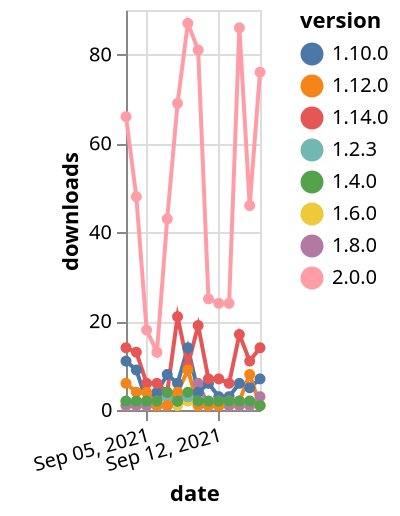 {"$schema": "https://vega.github.io/schema/vega-lite/v5.json", "description": "A simple bar chart with embedded data.", "data": {"values": [{"date": "2021-09-03", "total": 467, "delta": 1, "version": "1.6.0"}, {"date": "2021-09-04", "total": 468, "delta": 1, "version": "1.6.0"}, {"date": "2021-09-05", "total": 469, "delta": 1, "version": "1.6.0"}, {"date": "2021-09-06", "total": 470, "delta": 1, "version": "1.6.0"}, {"date": "2021-09-07", "total": 471, "delta": 1, "version": "1.6.0"}, {"date": "2021-09-08", "total": 472, "delta": 1, "version": "1.6.0"}, {"date": "2021-09-09", "total": 474, "delta": 2, "version": "1.6.0"}, {"date": "2021-09-10", "total": 475, "delta": 1, "version": "1.6.0"}, {"date": "2021-09-11", "total": 476, "delta": 1, "version": "1.6.0"}, {"date": "2021-09-12", "total": 477, "delta": 1, "version": "1.6.0"}, {"date": "2021-09-13", "total": 478, "delta": 1, "version": "1.6.0"}, {"date": "2021-09-14", "total": 479, "delta": 1, "version": "1.6.0"}, {"date": "2021-09-15", "total": 480, "delta": 1, "version": "1.6.0"}, {"date": "2021-09-16", "total": 481, "delta": 1, "version": "1.6.0"}, {"date": "2021-09-03", "total": 2541, "delta": 1, "version": "1.8.0"}, {"date": "2021-09-04", "total": 2542, "delta": 1, "version": "1.8.0"}, {"date": "2021-09-05", "total": 2543, "delta": 1, "version": "1.8.0"}, {"date": "2021-09-06", "total": 2544, "delta": 1, "version": "1.8.0"}, {"date": "2021-09-07", "total": 2545, "delta": 1, "version": "1.8.0"}, {"date": "2021-09-08", "total": 2547, "delta": 2, "version": "1.8.0"}, {"date": "2021-09-09", "total": 2550, "delta": 3, "version": "1.8.0"}, {"date": "2021-09-10", "total": 2556, "delta": 6, "version": "1.8.0"}, {"date": "2021-09-11", "total": 2557, "delta": 1, "version": "1.8.0"}, {"date": "2021-09-12", "total": 2558, "delta": 1, "version": "1.8.0"}, {"date": "2021-09-13", "total": 2559, "delta": 1, "version": "1.8.0"}, {"date": "2021-09-14", "total": 2560, "delta": 1, "version": "1.8.0"}, {"date": "2021-09-15", "total": 2561, "delta": 1, "version": "1.8.0"}, {"date": "2021-09-16", "total": 2564, "delta": 3, "version": "1.8.0"}, {"date": "2021-09-03", "total": 9308, "delta": 11, "version": "1.10.0"}, {"date": "2021-09-04", "total": 9317, "delta": 9, "version": "1.10.0"}, {"date": "2021-09-05", "total": 9319, "delta": 2, "version": "1.10.0"}, {"date": "2021-09-06", "total": 9323, "delta": 4, "version": "1.10.0"}, {"date": "2021-09-07", "total": 9331, "delta": 8, "version": "1.10.0"}, {"date": "2021-09-08", "total": 9337, "delta": 6, "version": "1.10.0"}, {"date": "2021-09-09", "total": 9351, "delta": 14, "version": "1.10.0"}, {"date": "2021-09-10", "total": 9355, "delta": 4, "version": "1.10.0"}, {"date": "2021-09-11", "total": 9361, "delta": 6, "version": "1.10.0"}, {"date": "2021-09-12", "total": 9364, "delta": 3, "version": "1.10.0"}, {"date": "2021-09-13", "total": 9367, "delta": 3, "version": "1.10.0"}, {"date": "2021-09-14", "total": 9373, "delta": 6, "version": "1.10.0"}, {"date": "2021-09-15", "total": 9378, "delta": 5, "version": "1.10.0"}, {"date": "2021-09-16", "total": 9385, "delta": 7, "version": "1.10.0"}, {"date": "2021-09-03", "total": 2394, "delta": 2, "version": "1.2.3"}, {"date": "2021-09-04", "total": 2396, "delta": 2, "version": "1.2.3"}, {"date": "2021-09-05", "total": 2398, "delta": 2, "version": "1.2.3"}, {"date": "2021-09-06", "total": 2400, "delta": 2, "version": "1.2.3"}, {"date": "2021-09-07", "total": 2403, "delta": 3, "version": "1.2.3"}, {"date": "2021-09-08", "total": 2405, "delta": 2, "version": "1.2.3"}, {"date": "2021-09-09", "total": 2408, "delta": 3, "version": "1.2.3"}, {"date": "2021-09-10", "total": 2410, "delta": 2, "version": "1.2.3"}, {"date": "2021-09-11", "total": 2412, "delta": 2, "version": "1.2.3"}, {"date": "2021-09-12", "total": 2414, "delta": 2, "version": "1.2.3"}, {"date": "2021-09-13", "total": 2416, "delta": 2, "version": "1.2.3"}, {"date": "2021-09-14", "total": 2418, "delta": 2, "version": "1.2.3"}, {"date": "2021-09-15", "total": 2420, "delta": 2, "version": "1.2.3"}, {"date": "2021-09-16", "total": 2421, "delta": 1, "version": "1.2.3"}, {"date": "2021-09-03", "total": 2610, "delta": 66, "version": "2.0.0"}, {"date": "2021-09-04", "total": 2658, "delta": 48, "version": "2.0.0"}, {"date": "2021-09-05", "total": 2676, "delta": 18, "version": "2.0.0"}, {"date": "2021-09-06", "total": 2689, "delta": 13, "version": "2.0.0"}, {"date": "2021-09-07", "total": 2732, "delta": 43, "version": "2.0.0"}, {"date": "2021-09-08", "total": 2801, "delta": 69, "version": "2.0.0"}, {"date": "2021-09-09", "total": 2888, "delta": 87, "version": "2.0.0"}, {"date": "2021-09-10", "total": 2969, "delta": 81, "version": "2.0.0"}, {"date": "2021-09-11", "total": 2994, "delta": 25, "version": "2.0.0"}, {"date": "2021-09-12", "total": 3018, "delta": 24, "version": "2.0.0"}, {"date": "2021-09-13", "total": 3042, "delta": 24, "version": "2.0.0"}, {"date": "2021-09-14", "total": 3128, "delta": 86, "version": "2.0.0"}, {"date": "2021-09-15", "total": 3174, "delta": 46, "version": "2.0.0"}, {"date": "2021-09-16", "total": 3250, "delta": 76, "version": "2.0.0"}, {"date": "2021-09-03", "total": 8129, "delta": 14, "version": "1.14.0"}, {"date": "2021-09-04", "total": 8142, "delta": 13, "version": "1.14.0"}, {"date": "2021-09-05", "total": 8148, "delta": 6, "version": "1.14.0"}, {"date": "2021-09-06", "total": 8154, "delta": 6, "version": "1.14.0"}, {"date": "2021-09-07", "total": 8158, "delta": 4, "version": "1.14.0"}, {"date": "2021-09-08", "total": 8179, "delta": 21, "version": "1.14.0"}, {"date": "2021-09-09", "total": 8189, "delta": 10, "version": "1.14.0"}, {"date": "2021-09-10", "total": 8208, "delta": 19, "version": "1.14.0"}, {"date": "2021-09-11", "total": 8215, "delta": 7, "version": "1.14.0"}, {"date": "2021-09-12", "total": 8222, "delta": 7, "version": "1.14.0"}, {"date": "2021-09-13", "total": 8228, "delta": 6, "version": "1.14.0"}, {"date": "2021-09-14", "total": 8245, "delta": 17, "version": "1.14.0"}, {"date": "2021-09-15", "total": 8256, "delta": 11, "version": "1.14.0"}, {"date": "2021-09-16", "total": 8270, "delta": 14, "version": "1.14.0"}, {"date": "2021-09-03", "total": 7208, "delta": 6, "version": "1.12.0"}, {"date": "2021-09-04", "total": 7212, "delta": 4, "version": "1.12.0"}, {"date": "2021-09-05", "total": 7216, "delta": 4, "version": "1.12.0"}, {"date": "2021-09-06", "total": 7217, "delta": 1, "version": "1.12.0"}, {"date": "2021-09-07", "total": 7218, "delta": 1, "version": "1.12.0"}, {"date": "2021-09-08", "total": 7222, "delta": 4, "version": "1.12.0"}, {"date": "2021-09-09", "total": 7231, "delta": 9, "version": "1.12.0"}, {"date": "2021-09-10", "total": 7232, "delta": 1, "version": "1.12.0"}, {"date": "2021-09-11", "total": 7233, "delta": 1, "version": "1.12.0"}, {"date": "2021-09-12", "total": 7234, "delta": 1, "version": "1.12.0"}, {"date": "2021-09-13", "total": 7236, "delta": 2, "version": "1.12.0"}, {"date": "2021-09-14", "total": 7238, "delta": 2, "version": "1.12.0"}, {"date": "2021-09-15", "total": 7246, "delta": 8, "version": "1.12.0"}, {"date": "2021-09-16", "total": 7247, "delta": 1, "version": "1.12.0"}, {"date": "2021-09-03", "total": 2620, "delta": 2, "version": "1.4.0"}, {"date": "2021-09-04", "total": 2622, "delta": 2, "version": "1.4.0"}, {"date": "2021-09-05", "total": 2624, "delta": 2, "version": "1.4.0"}, {"date": "2021-09-06", "total": 2626, "delta": 2, "version": "1.4.0"}, {"date": "2021-09-07", "total": 2630, "delta": 4, "version": "1.4.0"}, {"date": "2021-09-08", "total": 2632, "delta": 2, "version": "1.4.0"}, {"date": "2021-09-09", "total": 2636, "delta": 4, "version": "1.4.0"}, {"date": "2021-09-10", "total": 2638, "delta": 2, "version": "1.4.0"}, {"date": "2021-09-11", "total": 2640, "delta": 2, "version": "1.4.0"}, {"date": "2021-09-12", "total": 2642, "delta": 2, "version": "1.4.0"}, {"date": "2021-09-13", "total": 2644, "delta": 2, "version": "1.4.0"}, {"date": "2021-09-14", "total": 2646, "delta": 2, "version": "1.4.0"}, {"date": "2021-09-15", "total": 2648, "delta": 2, "version": "1.4.0"}, {"date": "2021-09-16", "total": 2649, "delta": 1, "version": "1.4.0"}]}, "width": "container", "mark": {"type": "line", "point": {"filled": true}}, "encoding": {"x": {"field": "date", "type": "temporal", "timeUnit": "yearmonthdate", "title": "date", "axis": {"labelAngle": -15}}, "y": {"field": "delta", "type": "quantitative", "title": "downloads"}, "color": {"field": "version", "type": "nominal"}, "tooltip": {"field": "delta"}}}